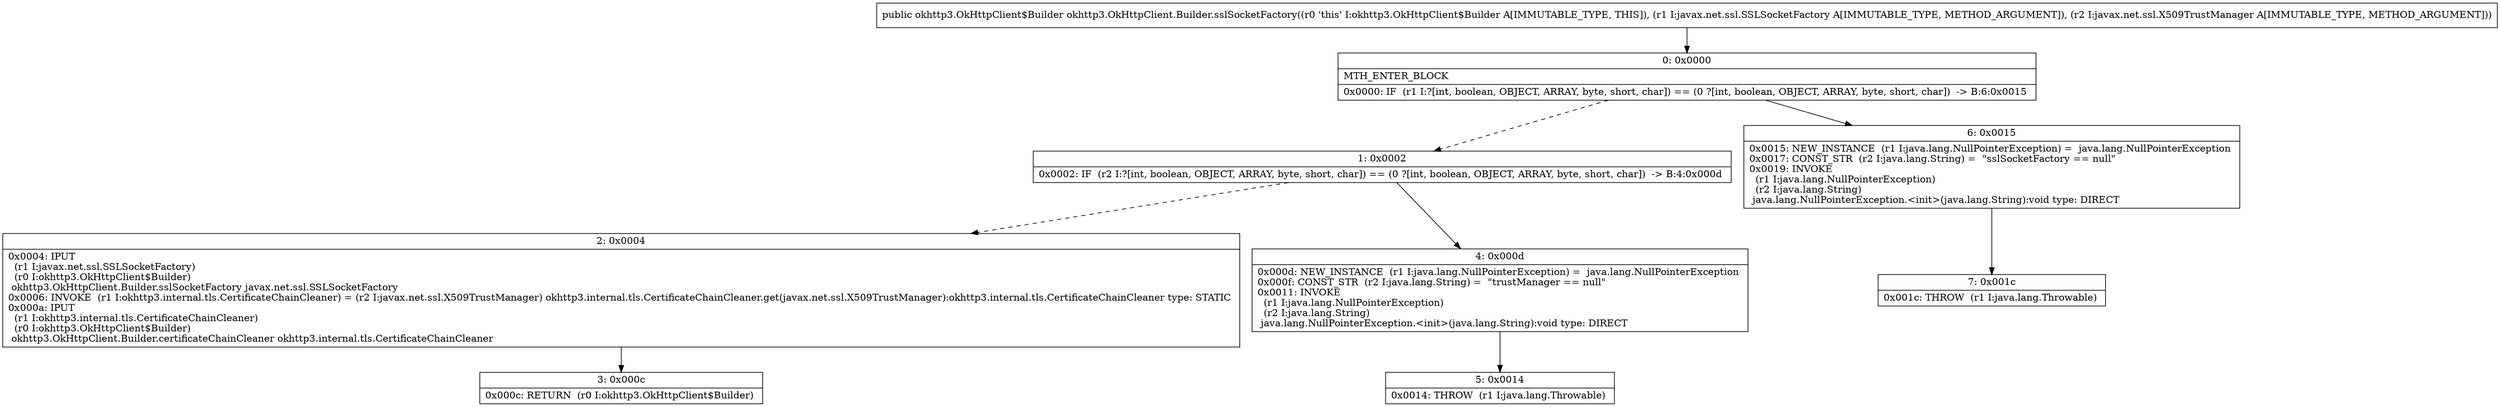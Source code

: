 digraph "CFG forokhttp3.OkHttpClient.Builder.sslSocketFactory(Ljavax\/net\/ssl\/SSLSocketFactory;Ljavax\/net\/ssl\/X509TrustManager;)Lokhttp3\/OkHttpClient$Builder;" {
Node_0 [shape=record,label="{0\:\ 0x0000|MTH_ENTER_BLOCK\l|0x0000: IF  (r1 I:?[int, boolean, OBJECT, ARRAY, byte, short, char]) == (0 ?[int, boolean, OBJECT, ARRAY, byte, short, char])  \-\> B:6:0x0015 \l}"];
Node_1 [shape=record,label="{1\:\ 0x0002|0x0002: IF  (r2 I:?[int, boolean, OBJECT, ARRAY, byte, short, char]) == (0 ?[int, boolean, OBJECT, ARRAY, byte, short, char])  \-\> B:4:0x000d \l}"];
Node_2 [shape=record,label="{2\:\ 0x0004|0x0004: IPUT  \l  (r1 I:javax.net.ssl.SSLSocketFactory)\l  (r0 I:okhttp3.OkHttpClient$Builder)\l okhttp3.OkHttpClient.Builder.sslSocketFactory javax.net.ssl.SSLSocketFactory \l0x0006: INVOKE  (r1 I:okhttp3.internal.tls.CertificateChainCleaner) = (r2 I:javax.net.ssl.X509TrustManager) okhttp3.internal.tls.CertificateChainCleaner.get(javax.net.ssl.X509TrustManager):okhttp3.internal.tls.CertificateChainCleaner type: STATIC \l0x000a: IPUT  \l  (r1 I:okhttp3.internal.tls.CertificateChainCleaner)\l  (r0 I:okhttp3.OkHttpClient$Builder)\l okhttp3.OkHttpClient.Builder.certificateChainCleaner okhttp3.internal.tls.CertificateChainCleaner \l}"];
Node_3 [shape=record,label="{3\:\ 0x000c|0x000c: RETURN  (r0 I:okhttp3.OkHttpClient$Builder) \l}"];
Node_4 [shape=record,label="{4\:\ 0x000d|0x000d: NEW_INSTANCE  (r1 I:java.lang.NullPointerException) =  java.lang.NullPointerException \l0x000f: CONST_STR  (r2 I:java.lang.String) =  \"trustManager == null\" \l0x0011: INVOKE  \l  (r1 I:java.lang.NullPointerException)\l  (r2 I:java.lang.String)\l java.lang.NullPointerException.\<init\>(java.lang.String):void type: DIRECT \l}"];
Node_5 [shape=record,label="{5\:\ 0x0014|0x0014: THROW  (r1 I:java.lang.Throwable) \l}"];
Node_6 [shape=record,label="{6\:\ 0x0015|0x0015: NEW_INSTANCE  (r1 I:java.lang.NullPointerException) =  java.lang.NullPointerException \l0x0017: CONST_STR  (r2 I:java.lang.String) =  \"sslSocketFactory == null\" \l0x0019: INVOKE  \l  (r1 I:java.lang.NullPointerException)\l  (r2 I:java.lang.String)\l java.lang.NullPointerException.\<init\>(java.lang.String):void type: DIRECT \l}"];
Node_7 [shape=record,label="{7\:\ 0x001c|0x001c: THROW  (r1 I:java.lang.Throwable) \l}"];
MethodNode[shape=record,label="{public okhttp3.OkHttpClient$Builder okhttp3.OkHttpClient.Builder.sslSocketFactory((r0 'this' I:okhttp3.OkHttpClient$Builder A[IMMUTABLE_TYPE, THIS]), (r1 I:javax.net.ssl.SSLSocketFactory A[IMMUTABLE_TYPE, METHOD_ARGUMENT]), (r2 I:javax.net.ssl.X509TrustManager A[IMMUTABLE_TYPE, METHOD_ARGUMENT])) }"];
MethodNode -> Node_0;
Node_0 -> Node_1[style=dashed];
Node_0 -> Node_6;
Node_1 -> Node_2[style=dashed];
Node_1 -> Node_4;
Node_2 -> Node_3;
Node_4 -> Node_5;
Node_6 -> Node_7;
}

